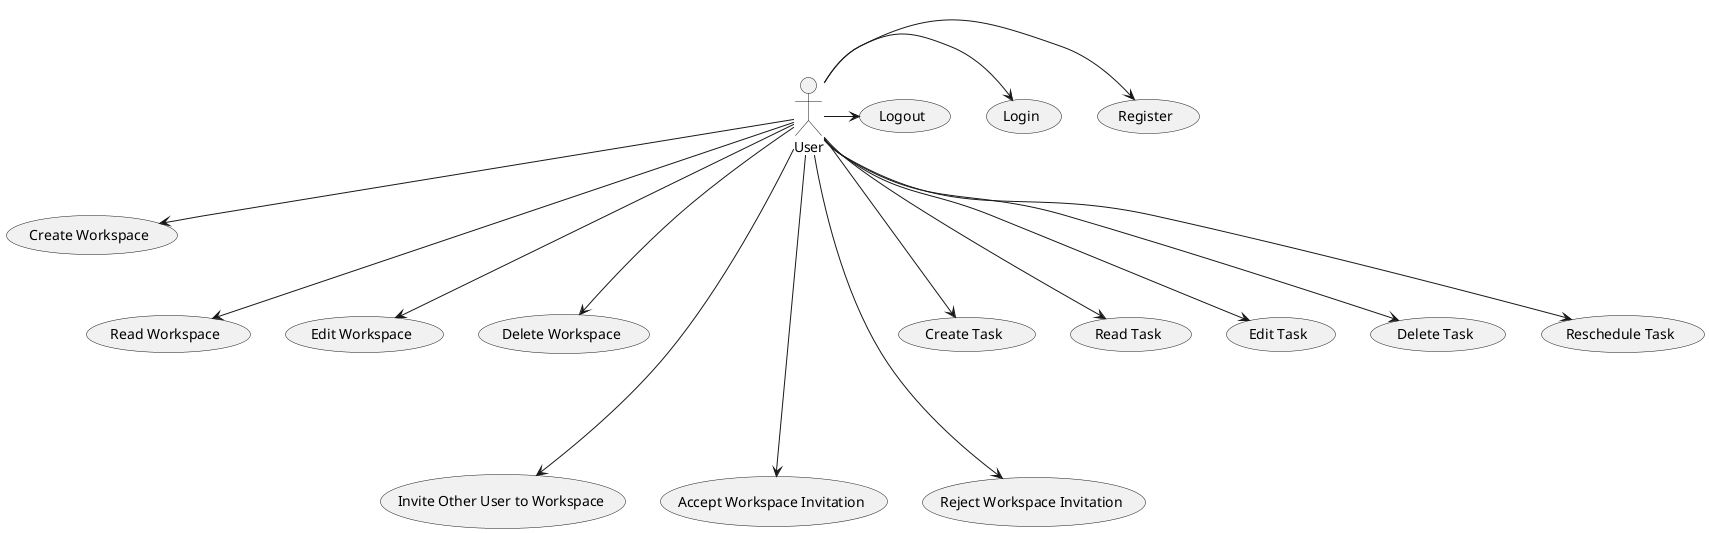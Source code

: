 @startuml task_tracker

actor User

User -> (Register)
User -> (Login)
User -> (Logout)

User --> (Create Workspace)
User ---> (Read Workspace)
User ---> (Edit Workspace)
User ---> (Delete Workspace)
User -----> (Invite Other User to Workspace)
User -----> (Accept Workspace Invitation)
User -----> (Reject Workspace Invitation)
User ---> (Create Task)
User ---> (Read Task)
User ---> (Edit Task)
User ---> (Delete Task)
User ---> (Reschedule Task)

@enduml
